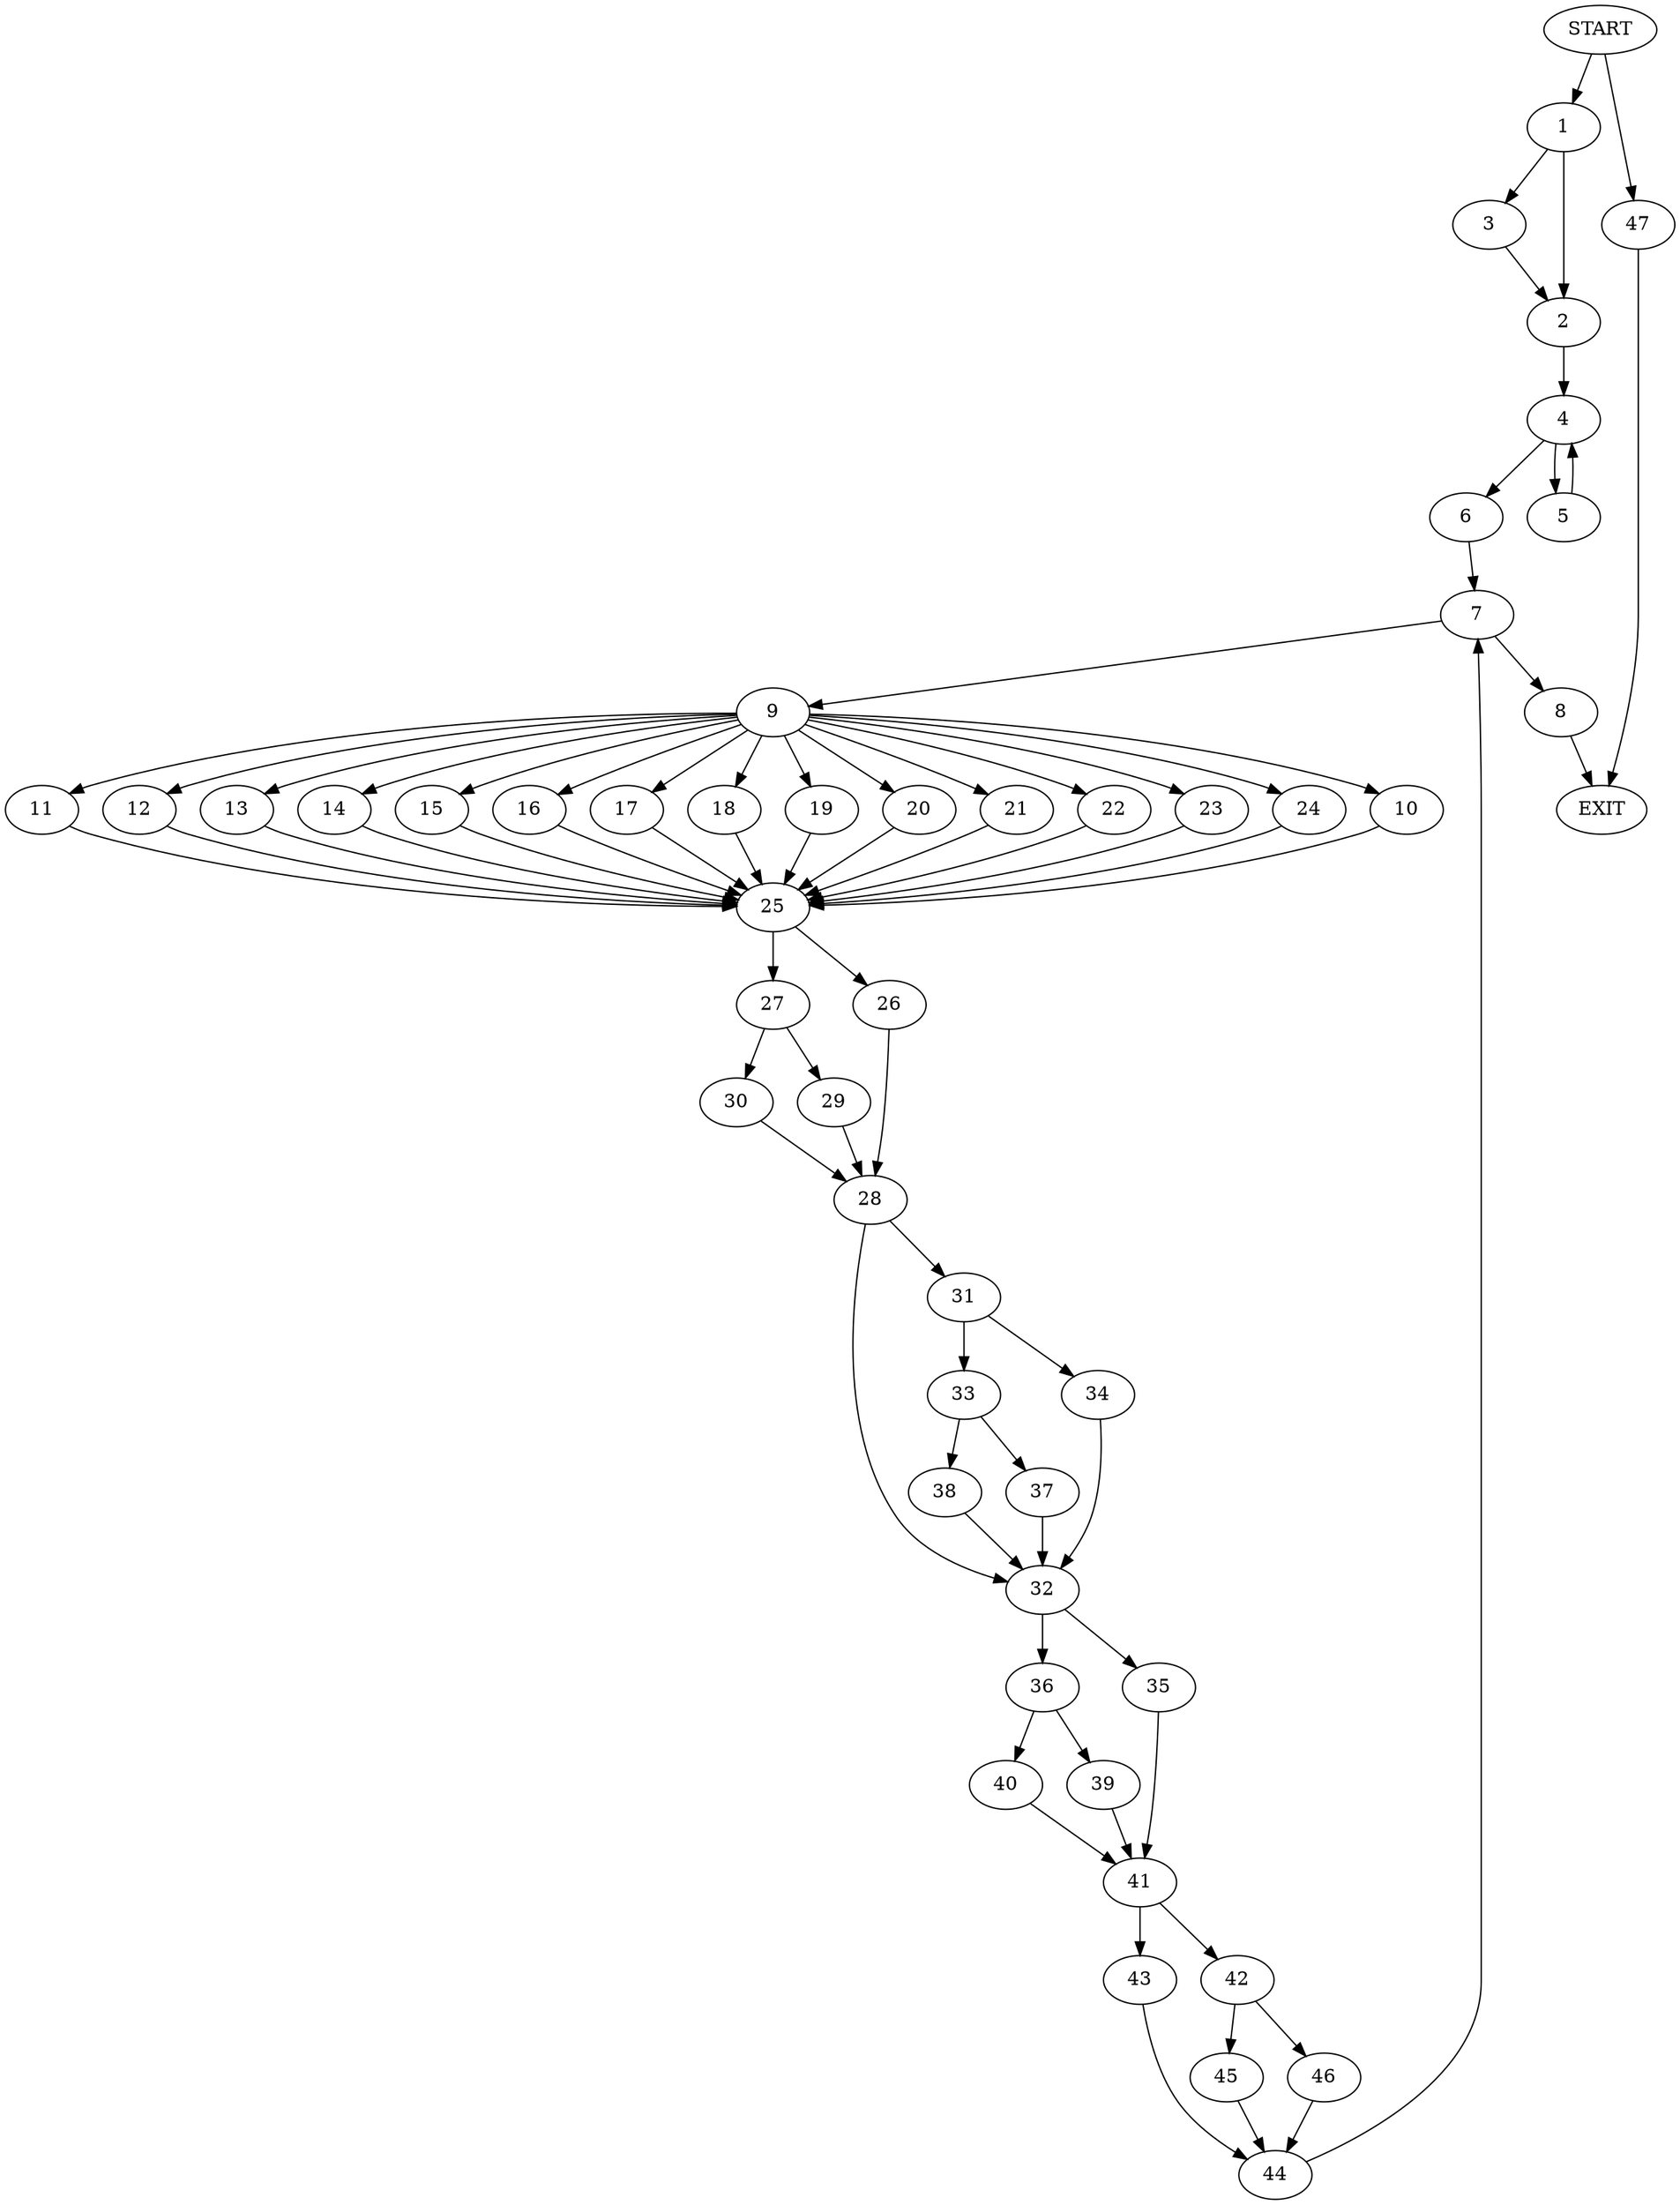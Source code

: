 digraph {
0 [label="START"]
48 [label="EXIT"]
0 -> 1
1 -> 2
1 -> 3
2 -> 4
3 -> 2
4 -> 5
4 -> 6
6 -> 7
5 -> 4
7 -> 8
7 -> 9
8 -> 48
9 -> 10
9 -> 11
9 -> 12
9 -> 13
9 -> 14
9 -> 15
9 -> 16
9 -> 17
9 -> 18
9 -> 19
9 -> 20
9 -> 21
9 -> 22
9 -> 23
9 -> 24
24 -> 25
10 -> 25
16 -> 25
11 -> 25
20 -> 25
17 -> 25
15 -> 25
19 -> 25
18 -> 25
23 -> 25
21 -> 25
22 -> 25
13 -> 25
12 -> 25
14 -> 25
25 -> 26
25 -> 27
26 -> 28
27 -> 29
27 -> 30
28 -> 31
28 -> 32
29 -> 28
30 -> 28
31 -> 33
31 -> 34
32 -> 35
32 -> 36
34 -> 32
33 -> 37
33 -> 38
38 -> 32
37 -> 32
36 -> 39
36 -> 40
35 -> 41
41 -> 42
41 -> 43
39 -> 41
40 -> 41
43 -> 44
42 -> 45
42 -> 46
44 -> 7
46 -> 44
45 -> 44
0 -> 47
47 -> 48
}
